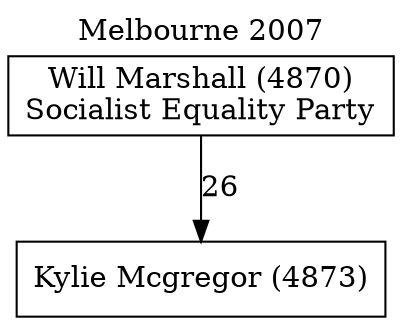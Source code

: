 // House preference flow
digraph "Kylie Mcgregor (4873)_Melbourne_2007" {
	graph [label="Melbourne 2007" labelloc=t mclimit=10]
	node [shape=box]
	"Kylie Mcgregor (4873)" [label="Kylie Mcgregor (4873)
"]
	"Will Marshall (4870)" [label="Will Marshall (4870)
Socialist Equality Party"]
	"Will Marshall (4870)" -> "Kylie Mcgregor (4873)" [label=26]
}
